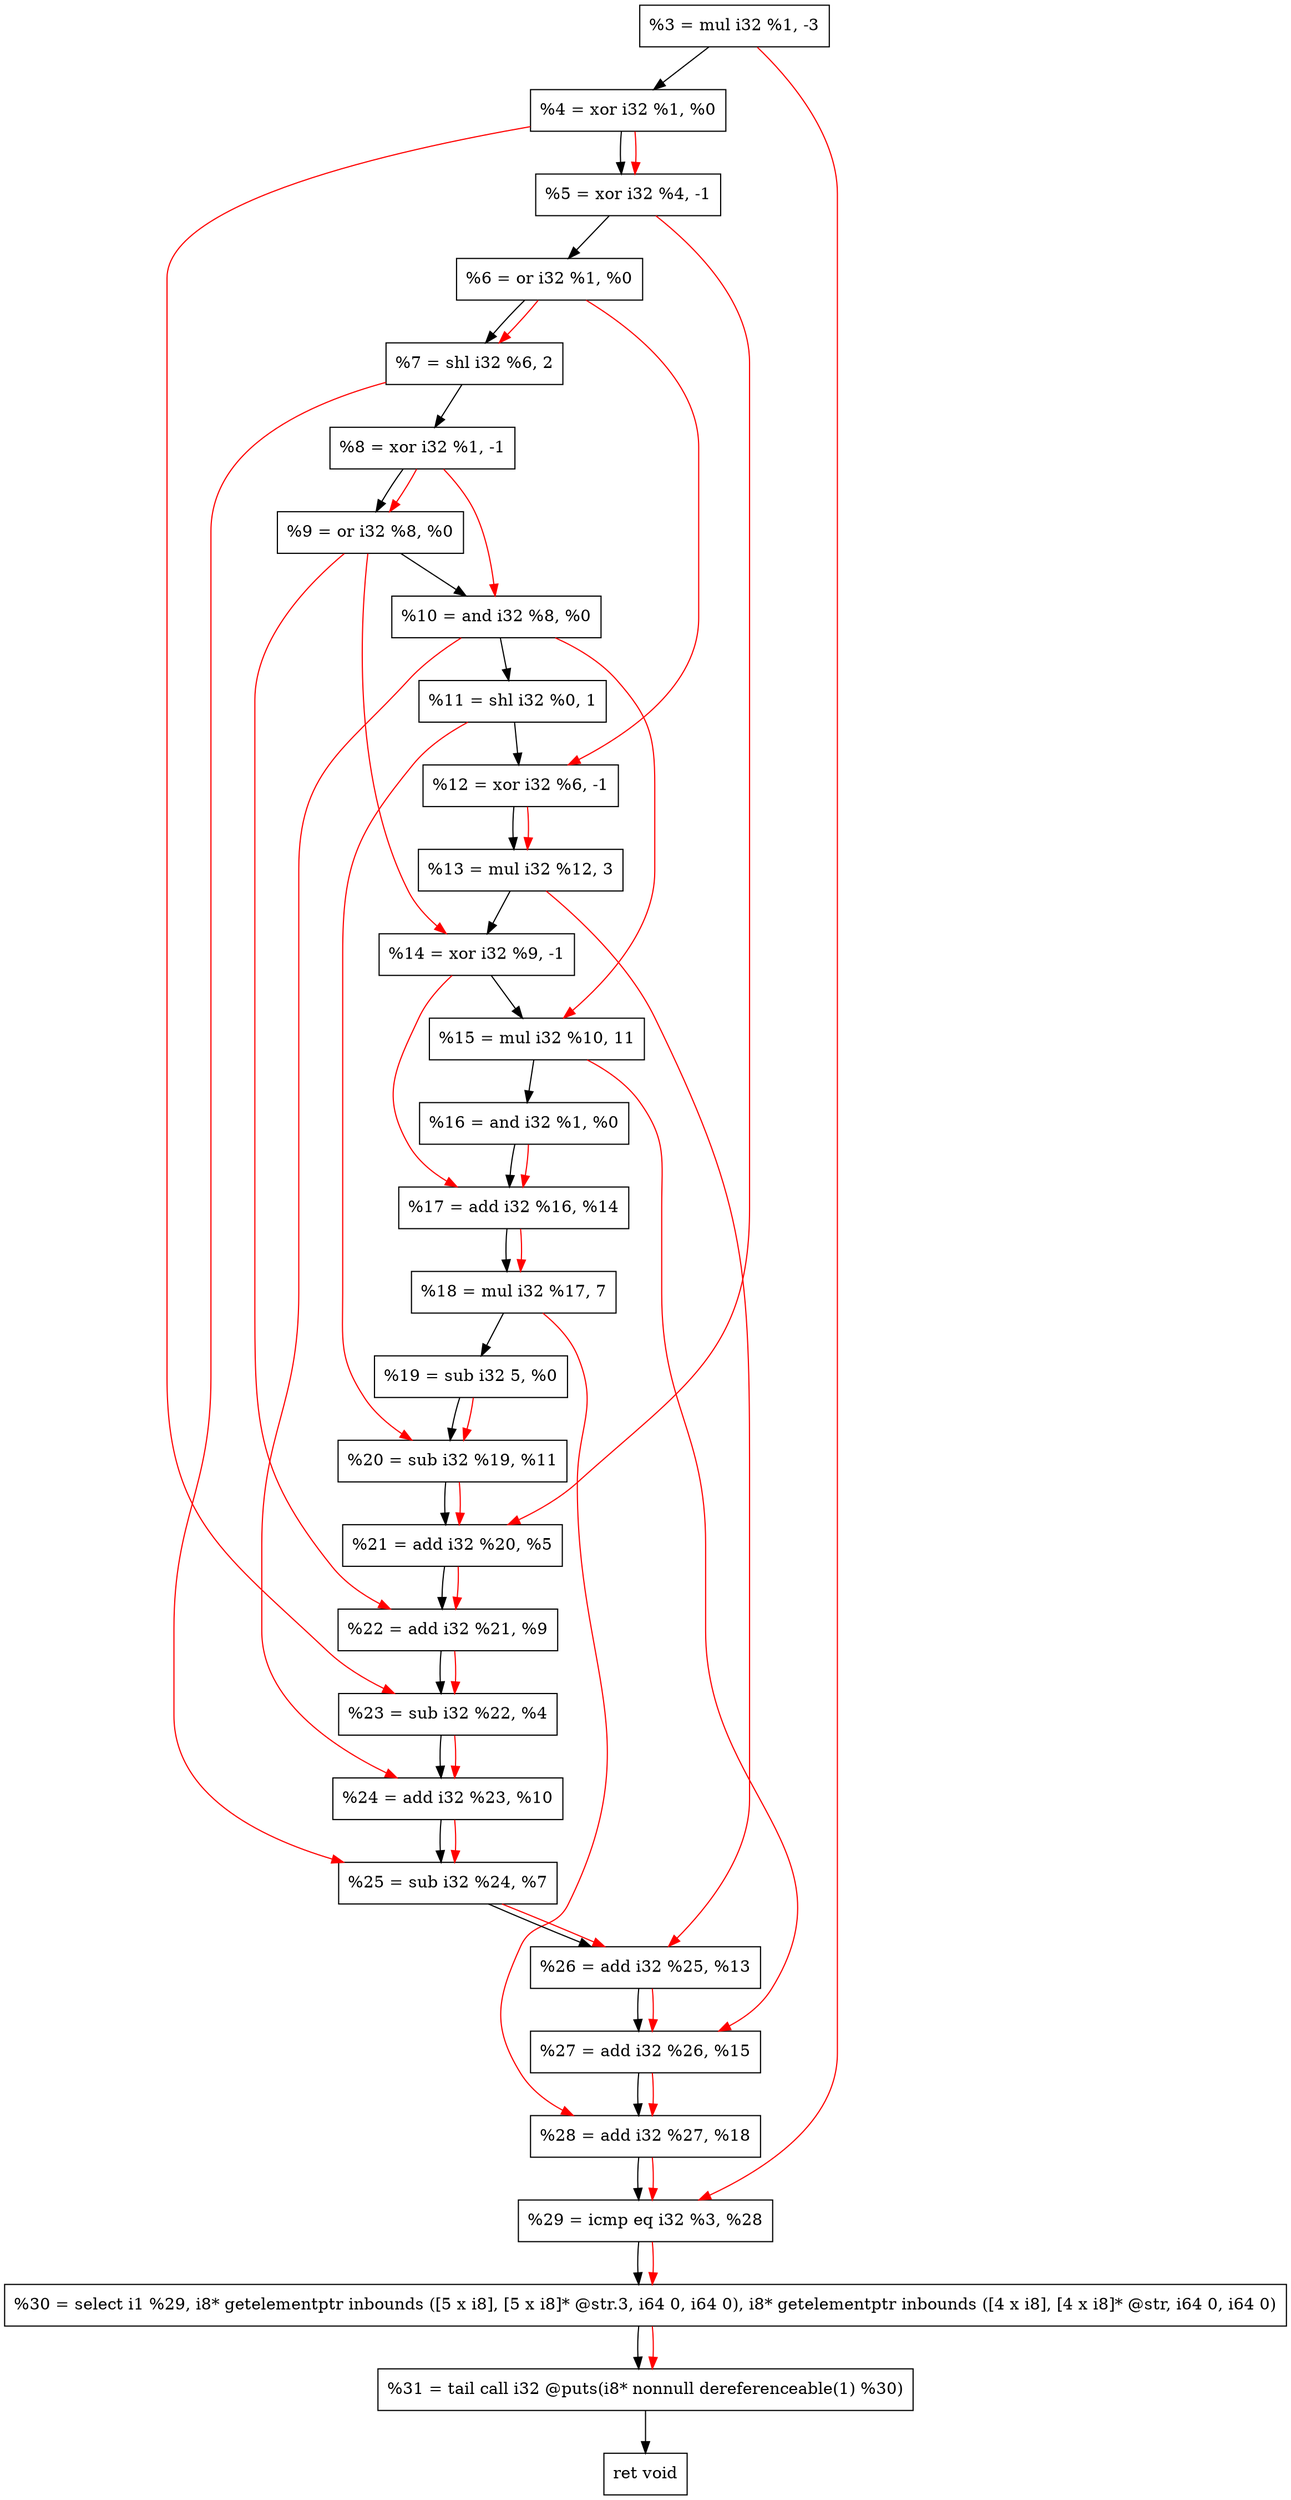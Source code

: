 digraph "DFG for'crackme' function" {
	Node0x1aaec10[shape=record, label="  %3 = mul i32 %1, -3"];
	Node0x1aaec80[shape=record, label="  %4 = xor i32 %1, %0"];
	Node0x1aaed40[shape=record, label="  %5 = xor i32 %4, -1"];
	Node0x1aaedb0[shape=record, label="  %6 = or i32 %1, %0"];
	Node0x1aaee50[shape=record, label="  %7 = shl i32 %6, 2"];
	Node0x1aaeec0[shape=record, label="  %8 = xor i32 %1, -1"];
	Node0x1aaef30[shape=record, label="  %9 = or i32 %8, %0"];
	Node0x1aaefa0[shape=record, label="  %10 = and i32 %8, %0"];
	Node0x1aaf040[shape=record, label="  %11 = shl i32 %0, 1"];
	Node0x1aaf0b0[shape=record, label="  %12 = xor i32 %6, -1"];
	Node0x1aaf150[shape=record, label="  %13 = mul i32 %12, 3"];
	Node0x1aaf1c0[shape=record, label="  %14 = xor i32 %9, -1"];
	Node0x1aaf260[shape=record, label="  %15 = mul i32 %10, 11"];
	Node0x1aaf2d0[shape=record, label="  %16 = and i32 %1, %0"];
	Node0x1aaf340[shape=record, label="  %17 = add i32 %16, %14"];
	Node0x1aaf3e0[shape=record, label="  %18 = mul i32 %17, 7"];
	Node0x1aaf480[shape=record, label="  %19 = sub i32 5, %0"];
	Node0x1aaf4f0[shape=record, label="  %20 = sub i32 %19, %11"];
	Node0x1aaf560[shape=record, label="  %21 = add i32 %20, %5"];
	Node0x1aaf5d0[shape=record, label="  %22 = add i32 %21, %9"];
	Node0x1aaf640[shape=record, label="  %23 = sub i32 %22, %4"];
	Node0x1aaf6b0[shape=record, label="  %24 = add i32 %23, %10"];
	Node0x1aaf720[shape=record, label="  %25 = sub i32 %24, %7"];
	Node0x1aaf790[shape=record, label="  %26 = add i32 %25, %13"];
	Node0x1aaf800[shape=record, label="  %27 = add i32 %26, %15"];
	Node0x1aaf870[shape=record, label="  %28 = add i32 %27, %18"];
	Node0x1aaf8e0[shape=record, label="  %29 = icmp eq i32 %3, %28"];
	Node0x1a4f268[shape=record, label="  %30 = select i1 %29, i8* getelementptr inbounds ([5 x i8], [5 x i8]* @str.3, i64 0, i64 0), i8* getelementptr inbounds ([4 x i8], [4 x i8]* @str, i64 0, i64 0)"];
	Node0x1aafd80[shape=record, label="  %31 = tail call i32 @puts(i8* nonnull dereferenceable(1) %30)"];
	Node0x1aafdd0[shape=record, label="  ret void"];
	Node0x1aaec10 -> Node0x1aaec80;
	Node0x1aaec80 -> Node0x1aaed40;
	Node0x1aaed40 -> Node0x1aaedb0;
	Node0x1aaedb0 -> Node0x1aaee50;
	Node0x1aaee50 -> Node0x1aaeec0;
	Node0x1aaeec0 -> Node0x1aaef30;
	Node0x1aaef30 -> Node0x1aaefa0;
	Node0x1aaefa0 -> Node0x1aaf040;
	Node0x1aaf040 -> Node0x1aaf0b0;
	Node0x1aaf0b0 -> Node0x1aaf150;
	Node0x1aaf150 -> Node0x1aaf1c0;
	Node0x1aaf1c0 -> Node0x1aaf260;
	Node0x1aaf260 -> Node0x1aaf2d0;
	Node0x1aaf2d0 -> Node0x1aaf340;
	Node0x1aaf340 -> Node0x1aaf3e0;
	Node0x1aaf3e0 -> Node0x1aaf480;
	Node0x1aaf480 -> Node0x1aaf4f0;
	Node0x1aaf4f0 -> Node0x1aaf560;
	Node0x1aaf560 -> Node0x1aaf5d0;
	Node0x1aaf5d0 -> Node0x1aaf640;
	Node0x1aaf640 -> Node0x1aaf6b0;
	Node0x1aaf6b0 -> Node0x1aaf720;
	Node0x1aaf720 -> Node0x1aaf790;
	Node0x1aaf790 -> Node0x1aaf800;
	Node0x1aaf800 -> Node0x1aaf870;
	Node0x1aaf870 -> Node0x1aaf8e0;
	Node0x1aaf8e0 -> Node0x1a4f268;
	Node0x1a4f268 -> Node0x1aafd80;
	Node0x1aafd80 -> Node0x1aafdd0;
edge [color=red]
	Node0x1aaec80 -> Node0x1aaed40;
	Node0x1aaedb0 -> Node0x1aaee50;
	Node0x1aaeec0 -> Node0x1aaef30;
	Node0x1aaeec0 -> Node0x1aaefa0;
	Node0x1aaedb0 -> Node0x1aaf0b0;
	Node0x1aaf0b0 -> Node0x1aaf150;
	Node0x1aaef30 -> Node0x1aaf1c0;
	Node0x1aaefa0 -> Node0x1aaf260;
	Node0x1aaf2d0 -> Node0x1aaf340;
	Node0x1aaf1c0 -> Node0x1aaf340;
	Node0x1aaf340 -> Node0x1aaf3e0;
	Node0x1aaf480 -> Node0x1aaf4f0;
	Node0x1aaf040 -> Node0x1aaf4f0;
	Node0x1aaf4f0 -> Node0x1aaf560;
	Node0x1aaed40 -> Node0x1aaf560;
	Node0x1aaf560 -> Node0x1aaf5d0;
	Node0x1aaef30 -> Node0x1aaf5d0;
	Node0x1aaf5d0 -> Node0x1aaf640;
	Node0x1aaec80 -> Node0x1aaf640;
	Node0x1aaf640 -> Node0x1aaf6b0;
	Node0x1aaefa0 -> Node0x1aaf6b0;
	Node0x1aaf6b0 -> Node0x1aaf720;
	Node0x1aaee50 -> Node0x1aaf720;
	Node0x1aaf720 -> Node0x1aaf790;
	Node0x1aaf150 -> Node0x1aaf790;
	Node0x1aaf790 -> Node0x1aaf800;
	Node0x1aaf260 -> Node0x1aaf800;
	Node0x1aaf800 -> Node0x1aaf870;
	Node0x1aaf3e0 -> Node0x1aaf870;
	Node0x1aaec10 -> Node0x1aaf8e0;
	Node0x1aaf870 -> Node0x1aaf8e0;
	Node0x1aaf8e0 -> Node0x1a4f268;
	Node0x1a4f268 -> Node0x1aafd80;
}
